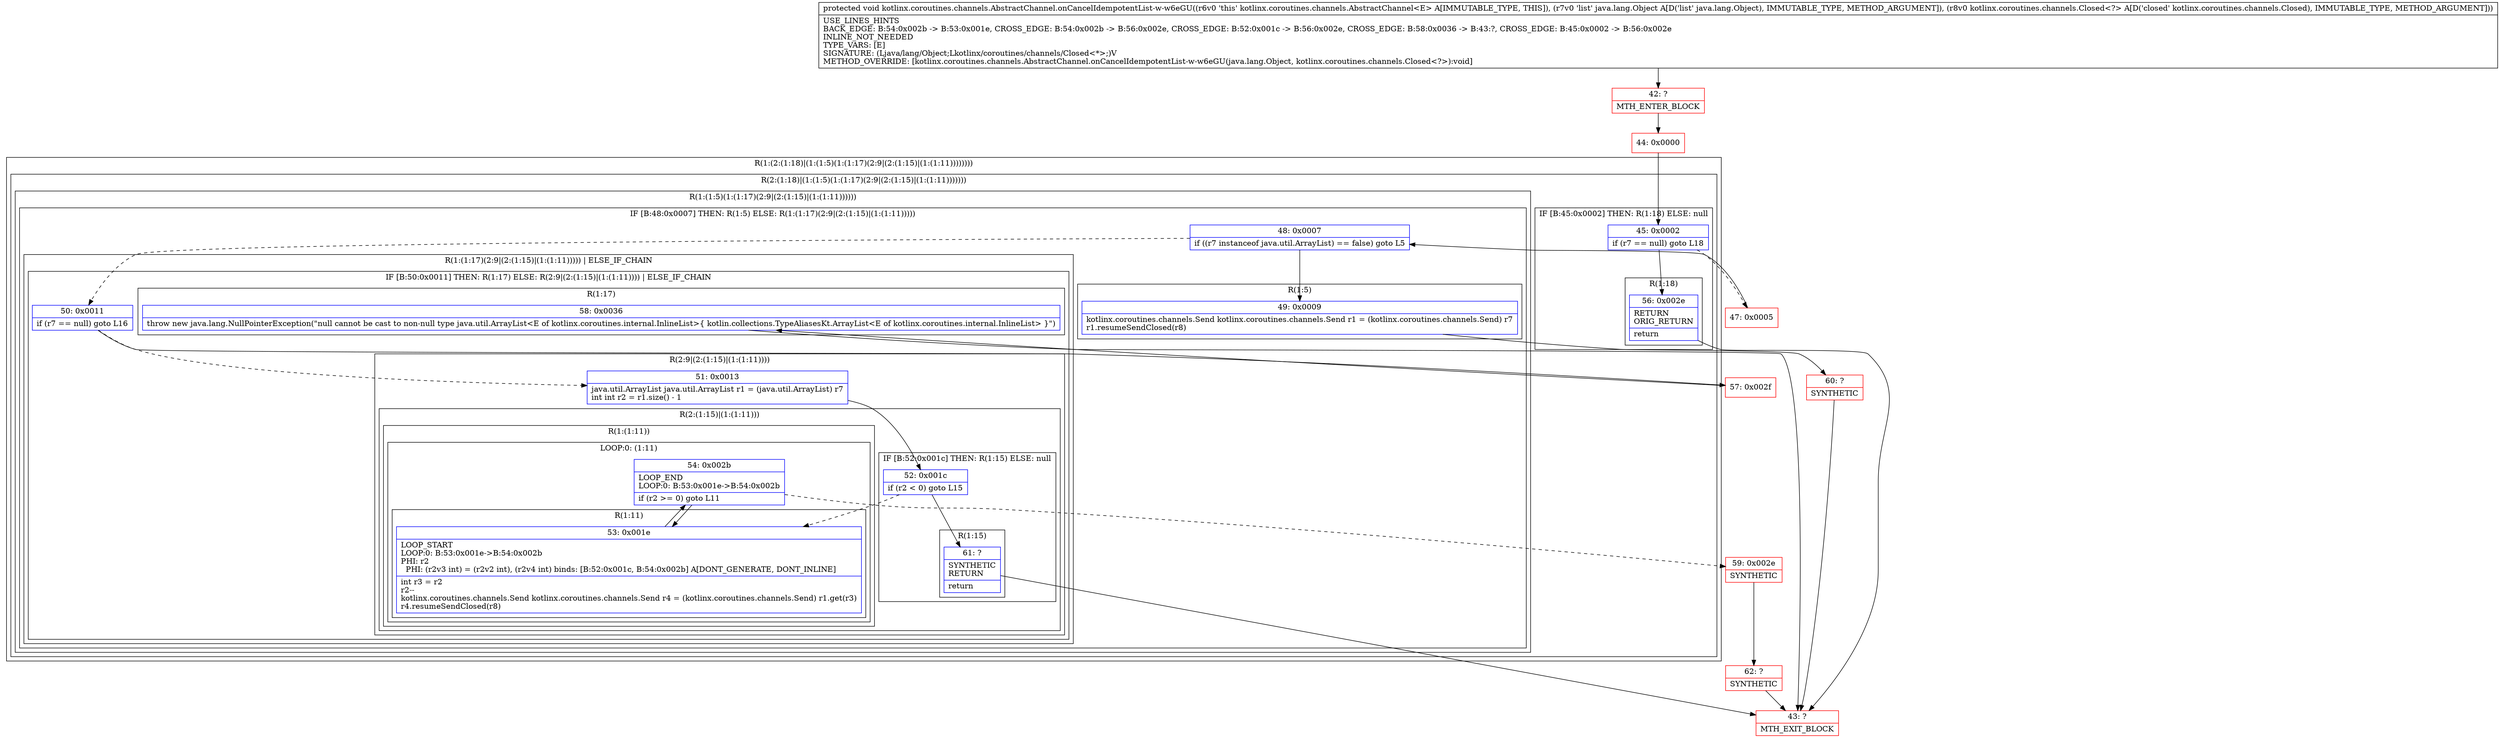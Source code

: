 digraph "CFG forkotlinx.coroutines.channels.AbstractChannel.onCancelIdempotentList\-w\-w6eGU(Ljava\/lang\/Object;Lkotlinx\/coroutines\/channels\/Closed;)V" {
subgraph cluster_Region_1063482285 {
label = "R(1:(2:(1:18)|(1:(1:5)(1:(1:17)(2:9|(2:(1:15)|(1:(1:11))))))))";
node [shape=record,color=blue];
subgraph cluster_Region_1805403427 {
label = "R(2:(1:18)|(1:(1:5)(1:(1:17)(2:9|(2:(1:15)|(1:(1:11)))))))";
node [shape=record,color=blue];
subgraph cluster_IfRegion_199638788 {
label = "IF [B:45:0x0002] THEN: R(1:18) ELSE: null";
node [shape=record,color=blue];
Node_45 [shape=record,label="{45\:\ 0x0002|if (r7 == null) goto L18\l}"];
subgraph cluster_Region_479127066 {
label = "R(1:18)";
node [shape=record,color=blue];
Node_56 [shape=record,label="{56\:\ 0x002e|RETURN\lORIG_RETURN\l|return\l}"];
}
}
subgraph cluster_Region_953421885 {
label = "R(1:(1:5)(1:(1:17)(2:9|(2:(1:15)|(1:(1:11))))))";
node [shape=record,color=blue];
subgraph cluster_IfRegion_828964697 {
label = "IF [B:48:0x0007] THEN: R(1:5) ELSE: R(1:(1:17)(2:9|(2:(1:15)|(1:(1:11)))))";
node [shape=record,color=blue];
Node_48 [shape=record,label="{48\:\ 0x0007|if ((r7 instanceof java.util.ArrayList) == false) goto L5\l}"];
subgraph cluster_Region_1205576322 {
label = "R(1:5)";
node [shape=record,color=blue];
Node_49 [shape=record,label="{49\:\ 0x0009|kotlinx.coroutines.channels.Send kotlinx.coroutines.channels.Send r1 = (kotlinx.coroutines.channels.Send) r7\lr1.resumeSendClosed(r8)\l}"];
}
subgraph cluster_Region_197982319 {
label = "R(1:(1:17)(2:9|(2:(1:15)|(1:(1:11))))) | ELSE_IF_CHAIN\l";
node [shape=record,color=blue];
subgraph cluster_IfRegion_1620664634 {
label = "IF [B:50:0x0011] THEN: R(1:17) ELSE: R(2:9|(2:(1:15)|(1:(1:11)))) | ELSE_IF_CHAIN\l";
node [shape=record,color=blue];
Node_50 [shape=record,label="{50\:\ 0x0011|if (r7 == null) goto L16\l}"];
subgraph cluster_Region_2018820332 {
label = "R(1:17)";
node [shape=record,color=blue];
Node_58 [shape=record,label="{58\:\ 0x0036|throw new java.lang.NullPointerException(\"null cannot be cast to non\-null type java.util.ArrayList\<E of kotlinx.coroutines.internal.InlineList\>\{ kotlin.collections.TypeAliasesKt.ArrayList\<E of kotlinx.coroutines.internal.InlineList\> \}\")\l}"];
}
subgraph cluster_Region_258947489 {
label = "R(2:9|(2:(1:15)|(1:(1:11))))";
node [shape=record,color=blue];
Node_51 [shape=record,label="{51\:\ 0x0013|java.util.ArrayList java.util.ArrayList r1 = (java.util.ArrayList) r7\lint int r2 = r1.size() \- 1\l}"];
subgraph cluster_Region_246446728 {
label = "R(2:(1:15)|(1:(1:11)))";
node [shape=record,color=blue];
subgraph cluster_IfRegion_343742330 {
label = "IF [B:52:0x001c] THEN: R(1:15) ELSE: null";
node [shape=record,color=blue];
Node_52 [shape=record,label="{52\:\ 0x001c|if (r2 \< 0) goto L15\l}"];
subgraph cluster_Region_1649665201 {
label = "R(1:15)";
node [shape=record,color=blue];
Node_61 [shape=record,label="{61\:\ ?|SYNTHETIC\lRETURN\l|return\l}"];
}
}
subgraph cluster_Region_1231604080 {
label = "R(1:(1:11))";
node [shape=record,color=blue];
subgraph cluster_LoopRegion_823080755 {
label = "LOOP:0: (1:11)";
node [shape=record,color=blue];
Node_54 [shape=record,label="{54\:\ 0x002b|LOOP_END\lLOOP:0: B:53:0x001e\-\>B:54:0x002b\l|if (r2 \>= 0) goto L11\l}"];
subgraph cluster_Region_1680169996 {
label = "R(1:11)";
node [shape=record,color=blue];
Node_53 [shape=record,label="{53\:\ 0x001e|LOOP_START\lLOOP:0: B:53:0x001e\-\>B:54:0x002b\lPHI: r2 \l  PHI: (r2v3 int) = (r2v2 int), (r2v4 int) binds: [B:52:0x001c, B:54:0x002b] A[DONT_GENERATE, DONT_INLINE]\l|int r3 = r2\lr2\-\-\lkotlinx.coroutines.channels.Send kotlinx.coroutines.channels.Send r4 = (kotlinx.coroutines.channels.Send) r1.get(r3)\lr4.resumeSendClosed(r8)\l}"];
}
}
}
}
}
}
}
}
}
}
}
Node_42 [shape=record,color=red,label="{42\:\ ?|MTH_ENTER_BLOCK\l}"];
Node_44 [shape=record,color=red,label="{44\:\ 0x0000}"];
Node_47 [shape=record,color=red,label="{47\:\ 0x0005}"];
Node_60 [shape=record,color=red,label="{60\:\ ?|SYNTHETIC\l}"];
Node_43 [shape=record,color=red,label="{43\:\ ?|MTH_EXIT_BLOCK\l}"];
Node_59 [shape=record,color=red,label="{59\:\ 0x002e|SYNTHETIC\l}"];
Node_62 [shape=record,color=red,label="{62\:\ ?|SYNTHETIC\l}"];
Node_57 [shape=record,color=red,label="{57\:\ 0x002f}"];
MethodNode[shape=record,label="{protected void kotlinx.coroutines.channels.AbstractChannel.onCancelIdempotentList\-w\-w6eGU((r6v0 'this' kotlinx.coroutines.channels.AbstractChannel\<E\> A[IMMUTABLE_TYPE, THIS]), (r7v0 'list' java.lang.Object A[D('list' java.lang.Object), IMMUTABLE_TYPE, METHOD_ARGUMENT]), (r8v0 kotlinx.coroutines.channels.Closed\<?\> A[D('closed' kotlinx.coroutines.channels.Closed), IMMUTABLE_TYPE, METHOD_ARGUMENT]))  | USE_LINES_HINTS\lBACK_EDGE: B:54:0x002b \-\> B:53:0x001e, CROSS_EDGE: B:54:0x002b \-\> B:56:0x002e, CROSS_EDGE: B:52:0x001c \-\> B:56:0x002e, CROSS_EDGE: B:58:0x0036 \-\> B:43:?, CROSS_EDGE: B:45:0x0002 \-\> B:56:0x002e\lINLINE_NOT_NEEDED\lTYPE_VARS: [E]\lSIGNATURE: (Ljava\/lang\/Object;Lkotlinx\/coroutines\/channels\/Closed\<*\>;)V\lMETHOD_OVERRIDE: [kotlinx.coroutines.channels.AbstractChannel.onCancelIdempotentList\-w\-w6eGU(java.lang.Object, kotlinx.coroutines.channels.Closed\<?\>):void]\l}"];
MethodNode -> Node_42;Node_45 -> Node_47[style=dashed];
Node_45 -> Node_56;
Node_56 -> Node_43;
Node_48 -> Node_49;
Node_48 -> Node_50[style=dashed];
Node_49 -> Node_60;
Node_50 -> Node_51[style=dashed];
Node_50 -> Node_57;
Node_58 -> Node_43;
Node_51 -> Node_52;
Node_52 -> Node_53[style=dashed];
Node_52 -> Node_61;
Node_61 -> Node_43;
Node_54 -> Node_53;
Node_54 -> Node_59[style=dashed];
Node_53 -> Node_54;
Node_42 -> Node_44;
Node_44 -> Node_45;
Node_47 -> Node_48;
Node_60 -> Node_43;
Node_59 -> Node_62;
Node_62 -> Node_43;
Node_57 -> Node_58;
}

